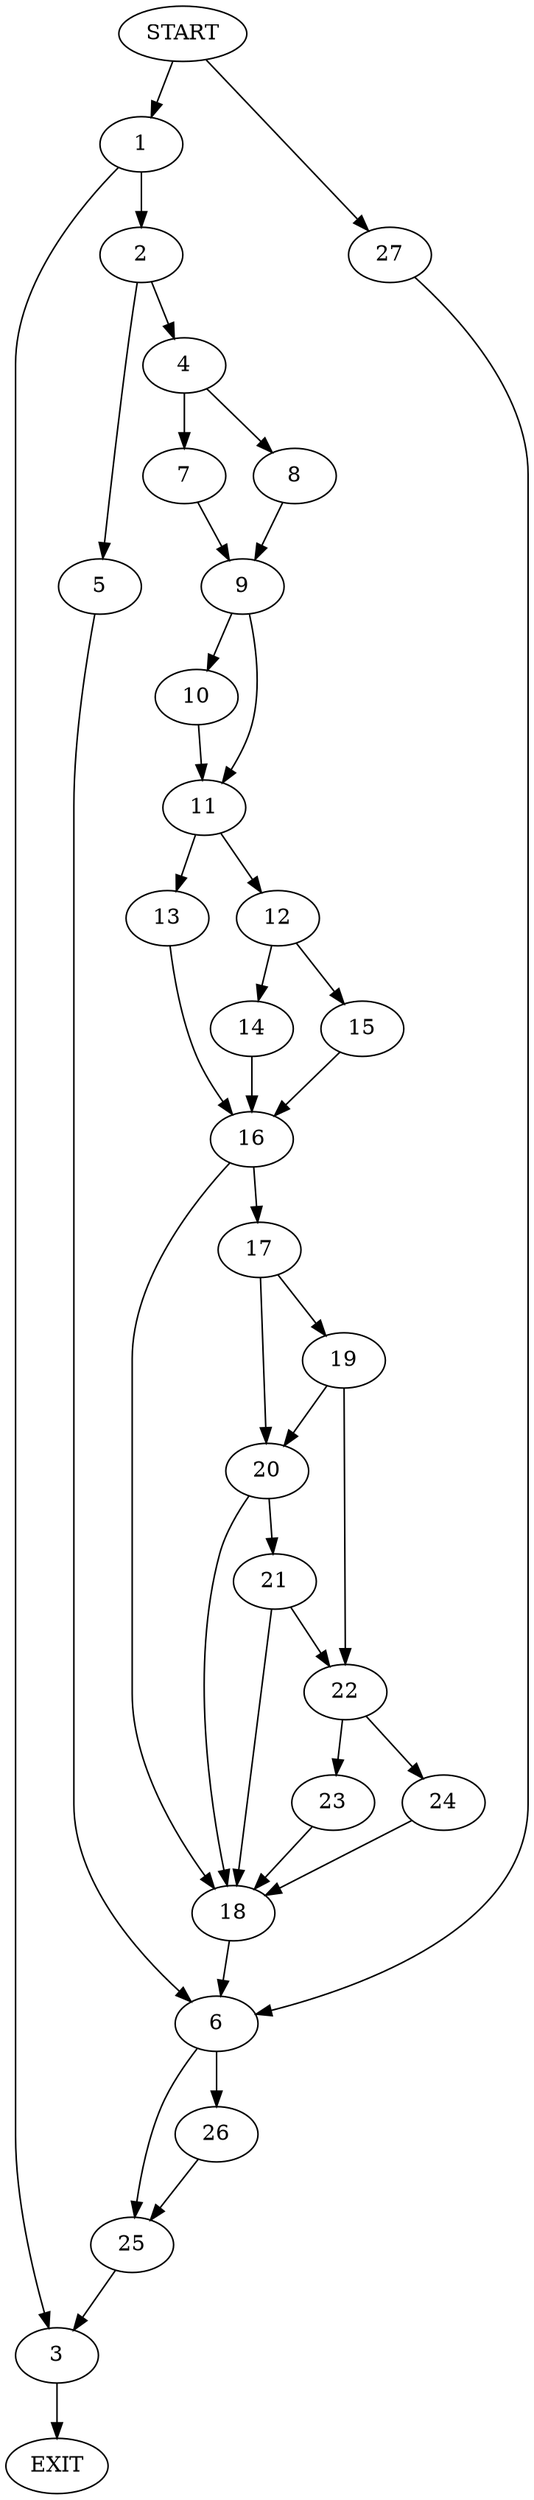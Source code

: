 digraph {
0 [label="START"]
28 [label="EXIT"]
0 -> 1
1 -> 2
1 -> 3
2 -> 4
2 -> 5
3 -> 28
5 -> 6
4 -> 7
4 -> 8
7 -> 9
8 -> 9
9 -> 10
9 -> 11
10 -> 11
11 -> 12
11 -> 13
12 -> 14
12 -> 15
13 -> 16
16 -> 17
16 -> 18
14 -> 16
15 -> 16
17 -> 19
17 -> 20
18 -> 6
20 -> 21
20 -> 18
19 -> 22
19 -> 20
22 -> 23
22 -> 24
21 -> 22
21 -> 18
23 -> 18
24 -> 18
6 -> 25
6 -> 26
0 -> 27
27 -> 6
26 -> 25
25 -> 3
}
